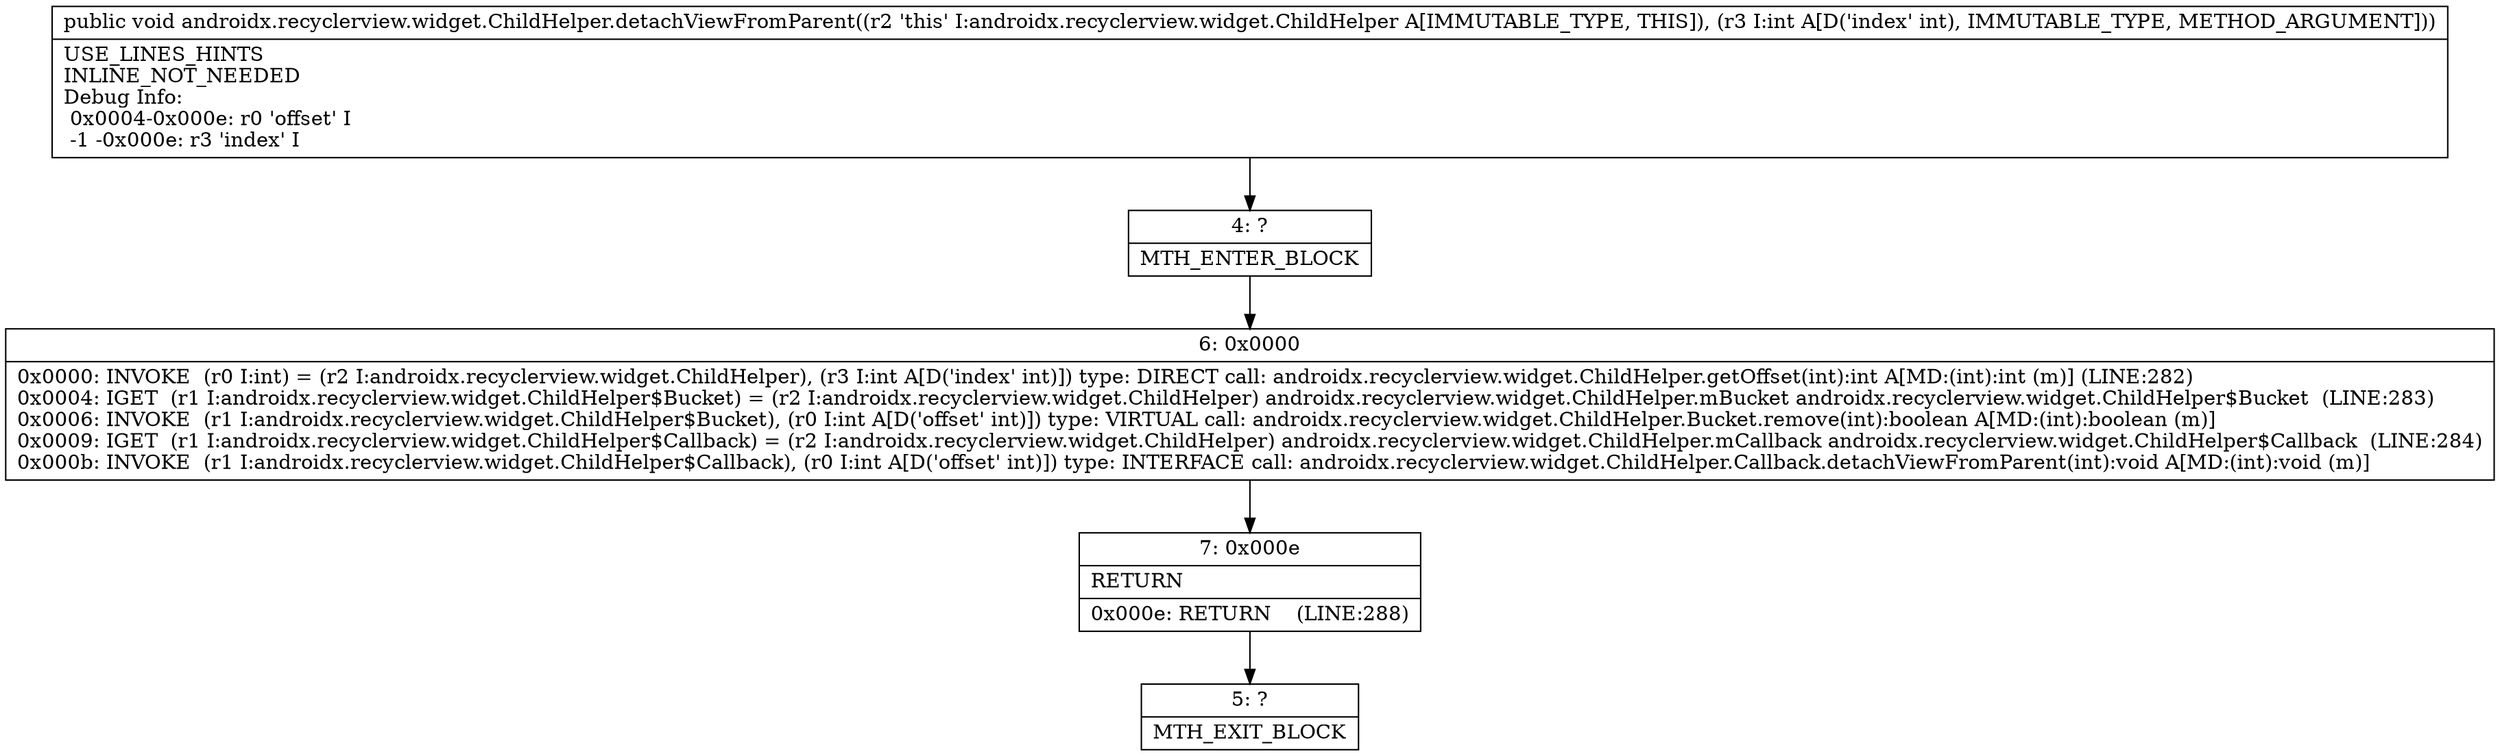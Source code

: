 digraph "CFG forandroidx.recyclerview.widget.ChildHelper.detachViewFromParent(I)V" {
Node_4 [shape=record,label="{4\:\ ?|MTH_ENTER_BLOCK\l}"];
Node_6 [shape=record,label="{6\:\ 0x0000|0x0000: INVOKE  (r0 I:int) = (r2 I:androidx.recyclerview.widget.ChildHelper), (r3 I:int A[D('index' int)]) type: DIRECT call: androidx.recyclerview.widget.ChildHelper.getOffset(int):int A[MD:(int):int (m)] (LINE:282)\l0x0004: IGET  (r1 I:androidx.recyclerview.widget.ChildHelper$Bucket) = (r2 I:androidx.recyclerview.widget.ChildHelper) androidx.recyclerview.widget.ChildHelper.mBucket androidx.recyclerview.widget.ChildHelper$Bucket  (LINE:283)\l0x0006: INVOKE  (r1 I:androidx.recyclerview.widget.ChildHelper$Bucket), (r0 I:int A[D('offset' int)]) type: VIRTUAL call: androidx.recyclerview.widget.ChildHelper.Bucket.remove(int):boolean A[MD:(int):boolean (m)]\l0x0009: IGET  (r1 I:androidx.recyclerview.widget.ChildHelper$Callback) = (r2 I:androidx.recyclerview.widget.ChildHelper) androidx.recyclerview.widget.ChildHelper.mCallback androidx.recyclerview.widget.ChildHelper$Callback  (LINE:284)\l0x000b: INVOKE  (r1 I:androidx.recyclerview.widget.ChildHelper$Callback), (r0 I:int A[D('offset' int)]) type: INTERFACE call: androidx.recyclerview.widget.ChildHelper.Callback.detachViewFromParent(int):void A[MD:(int):void (m)]\l}"];
Node_7 [shape=record,label="{7\:\ 0x000e|RETURN\l|0x000e: RETURN    (LINE:288)\l}"];
Node_5 [shape=record,label="{5\:\ ?|MTH_EXIT_BLOCK\l}"];
MethodNode[shape=record,label="{public void androidx.recyclerview.widget.ChildHelper.detachViewFromParent((r2 'this' I:androidx.recyclerview.widget.ChildHelper A[IMMUTABLE_TYPE, THIS]), (r3 I:int A[D('index' int), IMMUTABLE_TYPE, METHOD_ARGUMENT]))  | USE_LINES_HINTS\lINLINE_NOT_NEEDED\lDebug Info:\l  0x0004\-0x000e: r0 'offset' I\l  \-1 \-0x000e: r3 'index' I\l}"];
MethodNode -> Node_4;Node_4 -> Node_6;
Node_6 -> Node_7;
Node_7 -> Node_5;
}

